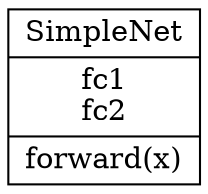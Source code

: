 digraph "classes" {
rankdir=BT
charset="utf-8"
"models.SimpleNet" [color="black", fontcolor="black", label=<{SimpleNet|fc1<br ALIGN="LEFT"/>fc2<br ALIGN="LEFT"/>|forward(x)<br ALIGN="LEFT"/>}>, shape="record", style="solid"];
}
